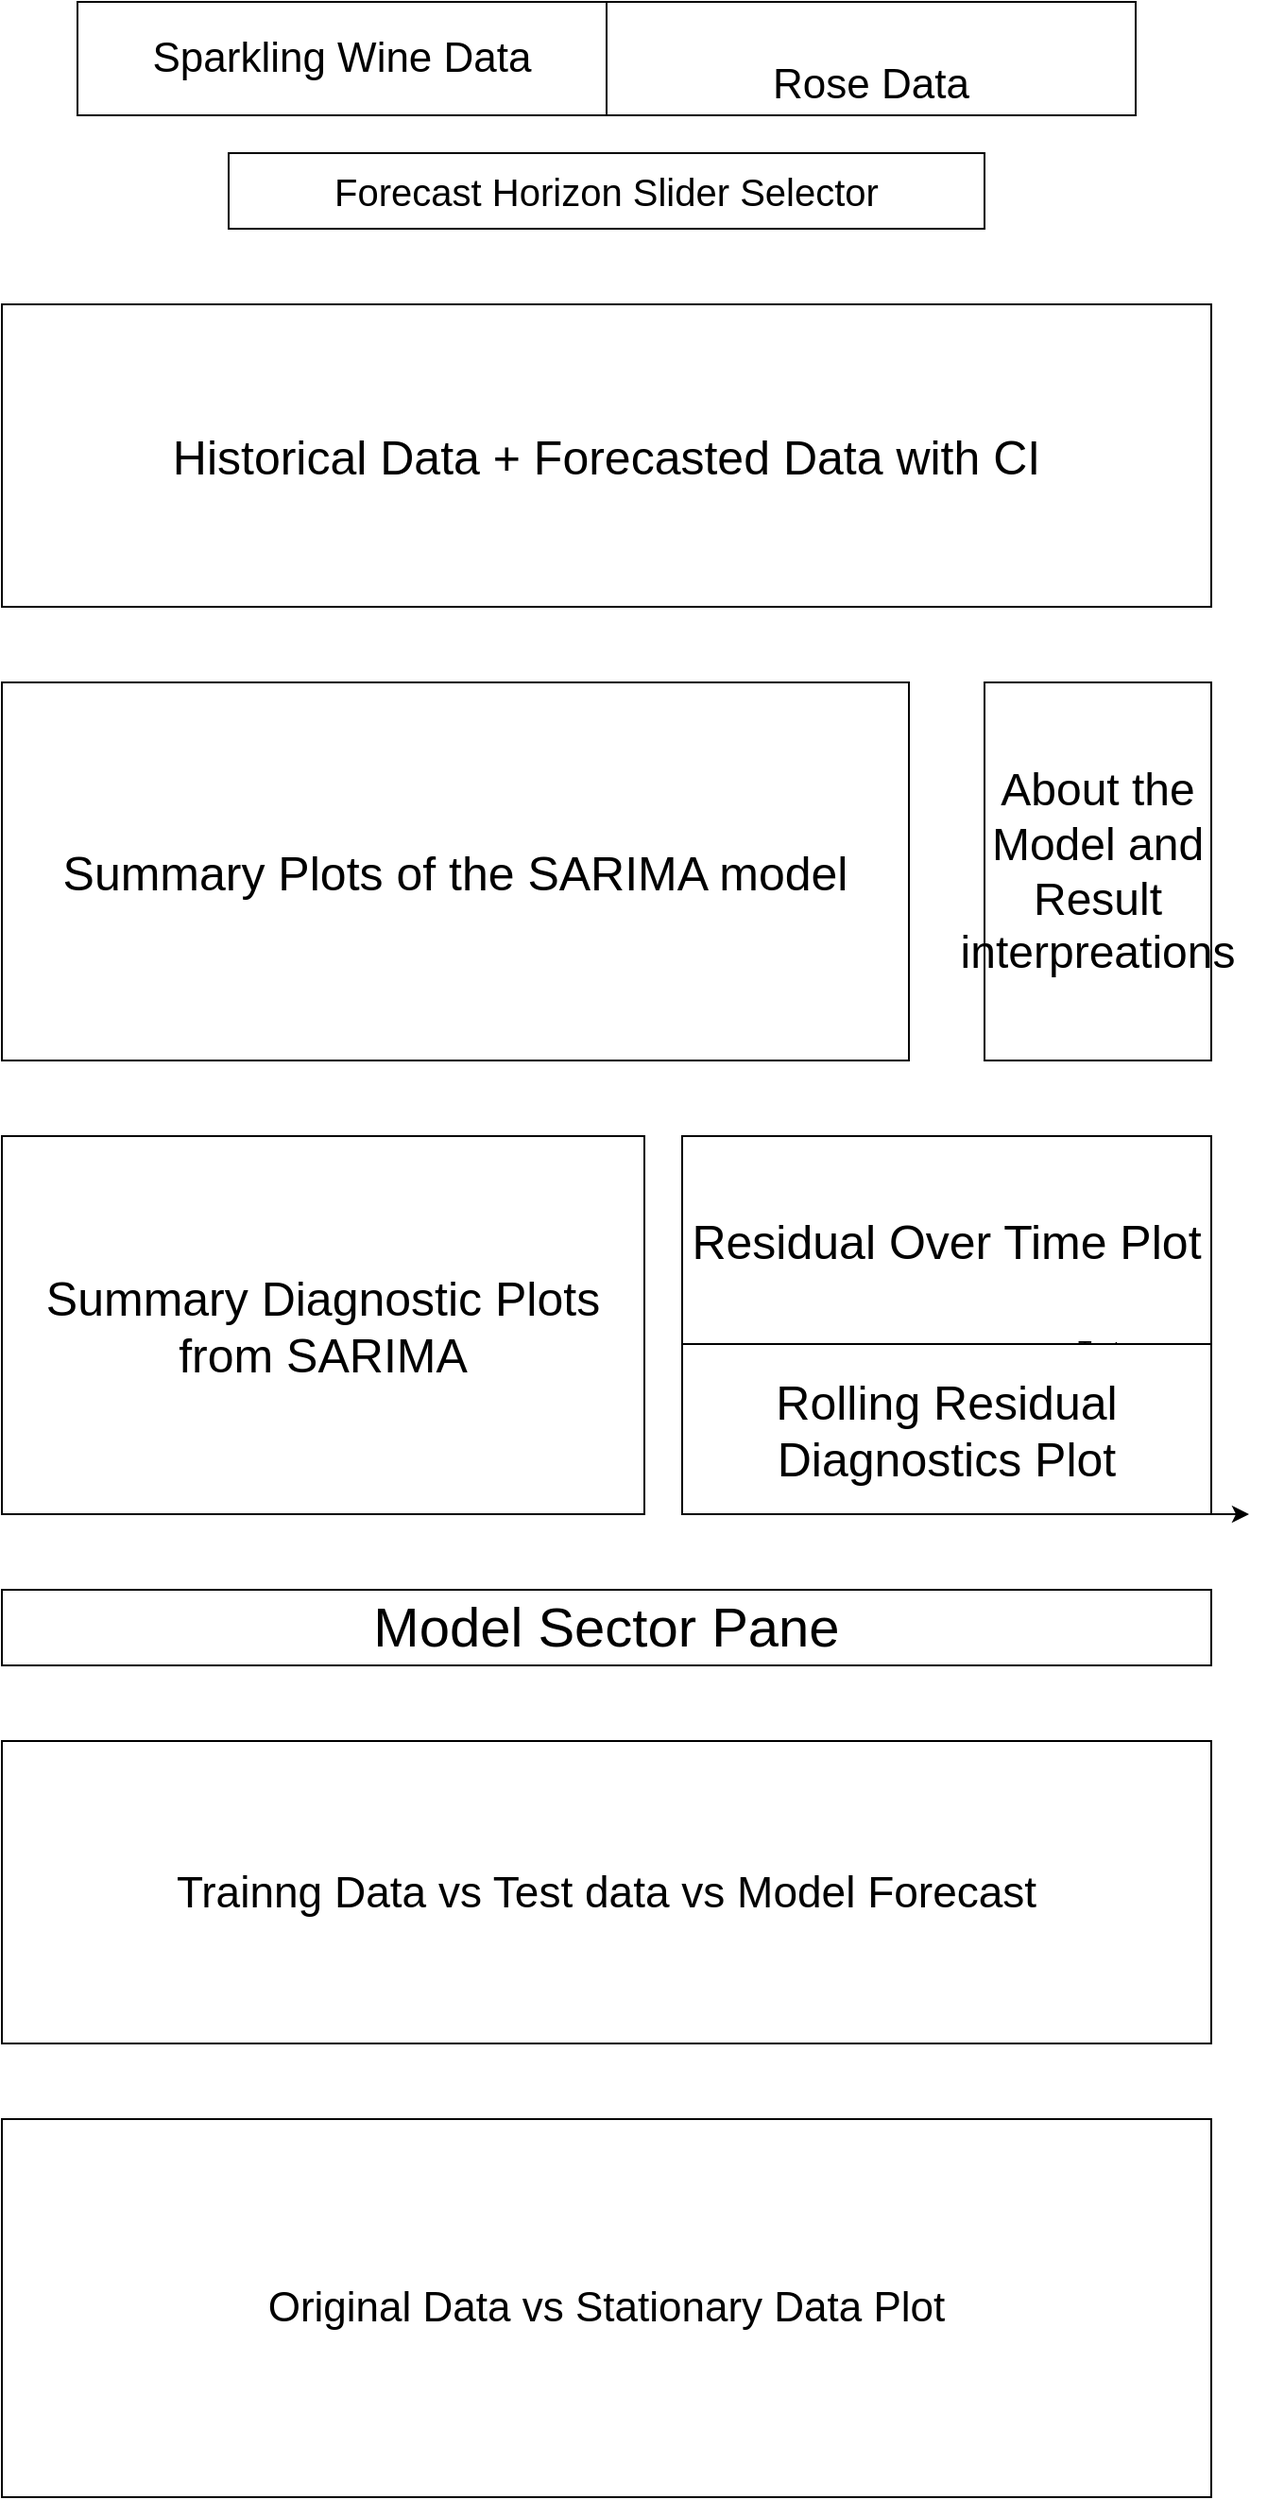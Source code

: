 <mxfile version="26.2.12">
  <diagram name="Page-1" id="eXMW50_a6_TtAfHFuQqr">
    <mxGraphModel dx="840" dy="2330" grid="1" gridSize="10" guides="1" tooltips="1" connect="1" arrows="1" fold="1" page="1" pageScale="1" pageWidth="850" pageHeight="1400" math="0" shadow="0">
      <root>
        <mxCell id="0" />
        <mxCell id="1" parent="0" />
        <mxCell id="8cVub68EsbET4ltTRfXx-1" value="&lt;font style=&quot;font-size: 22px;&quot;&gt;Sparkling Wine Data&lt;/font&gt;" style="rounded=0;whiteSpace=wrap;html=1;" parent="1" vertex="1">
          <mxGeometry x="160" y="40" width="280" height="60" as="geometry" />
        </mxCell>
        <mxCell id="8cVub68EsbET4ltTRfXx-2" value="&lt;div&gt;&lt;font style=&quot;font-size: 22px;&quot;&gt;&lt;br&gt;&lt;/font&gt;&lt;/div&gt;&lt;div&gt;&lt;font style=&quot;font-size: 22px;&quot;&gt;Rose Data&lt;/font&gt;&lt;/div&gt;" style="rounded=0;whiteSpace=wrap;html=1;" parent="1" vertex="1">
          <mxGeometry x="440" y="40" width="280" height="60" as="geometry" />
        </mxCell>
        <mxCell id="8cVub68EsbET4ltTRfXx-3" value="&lt;font style=&quot;font-size: 20px;&quot;&gt;Forecast Horizon Slider Selector&lt;/font&gt;" style="rounded=0;whiteSpace=wrap;html=1;" parent="1" vertex="1">
          <mxGeometry x="240" y="120" width="400" height="40" as="geometry" />
        </mxCell>
        <mxCell id="8cVub68EsbET4ltTRfXx-6" value="&lt;font style=&quot;font-size: 25px;&quot;&gt;Historical Data + Forecasted Data with CI&lt;/font&gt;" style="rounded=0;whiteSpace=wrap;html=1;" parent="1" vertex="1">
          <mxGeometry x="120" y="200" width="640" height="160" as="geometry" />
        </mxCell>
        <mxCell id="8cVub68EsbET4ltTRfXx-7" value="&lt;font style=&quot;font-size: 25px;&quot;&gt;Summary Plots of the SARIMA model&lt;/font&gt;" style="rounded=0;whiteSpace=wrap;html=1;" parent="1" vertex="1">
          <mxGeometry x="120" y="400" width="480" height="200" as="geometry" />
        </mxCell>
        <mxCell id="8cVub68EsbET4ltTRfXx-8" value="&lt;font style=&quot;font-size: 23px;&quot;&gt;Trainng Data vs Test data vs Model Forecast&lt;/font&gt;" style="rounded=0;whiteSpace=wrap;html=1;" parent="1" vertex="1">
          <mxGeometry x="120" y="960" width="640" height="160" as="geometry" />
        </mxCell>
        <mxCell id="8cVub68EsbET4ltTRfXx-9" value="&lt;font style=&quot;font-size: 29px;&quot;&gt;Model Sector Pane&lt;/font&gt;" style="rounded=0;whiteSpace=wrap;html=1;" parent="1" vertex="1">
          <mxGeometry x="120" y="880" width="640" height="40" as="geometry" />
        </mxCell>
        <mxCell id="8cVub68EsbET4ltTRfXx-10" value="&lt;font style=&quot;font-size: 22px;&quot;&gt;Original Data vs Stationary Data Plot&lt;/font&gt;" style="rounded=0;whiteSpace=wrap;html=1;" parent="1" vertex="1">
          <mxGeometry x="120" y="1160" width="640" height="200" as="geometry" />
        </mxCell>
        <mxCell id="8cVub68EsbET4ltTRfXx-11" value="&lt;font style=&quot;font-size: 25px;&quot;&gt;Summary Diagnostic Plots from SARIMA&lt;/font&gt;" style="rounded=0;whiteSpace=wrap;html=1;" parent="1" vertex="1">
          <mxGeometry x="120" y="640" width="340" height="200" as="geometry" />
        </mxCell>
        <mxCell id="8cVub68EsbET4ltTRfXx-12" value="&lt;font style=&quot;font-size: 24px;&quot;&gt;About the Model and Result interpreations&lt;/font&gt;" style="rounded=0;whiteSpace=wrap;html=1;" parent="1" vertex="1">
          <mxGeometry x="640" y="400" width="120" height="200" as="geometry" />
        </mxCell>
        <mxCell id="sLLL6k1wFM2Ot3FtZrkO-1" value="&lt;font style=&quot;font-size: 25px;&quot;&gt;Residual Over Time Plot&lt;/font&gt;" style="rounded=0;whiteSpace=wrap;html=1;" vertex="1" parent="1">
          <mxGeometry x="480" y="640" width="280" height="110" as="geometry" />
        </mxCell>
        <mxCell id="sLLL6k1wFM2Ot3FtZrkO-2" value="Text" style="text;html=1;align=center;verticalAlign=middle;resizable=0;points=[];autosize=1;strokeColor=none;fillColor=none;" vertex="1" parent="1">
          <mxGeometry x="675" y="738" width="50" height="30" as="geometry" />
        </mxCell>
        <mxCell id="sLLL6k1wFM2Ot3FtZrkO-4" style="edgeStyle=orthogonalEdgeStyle;rounded=0;orthogonalLoop=1;jettySize=auto;html=1;exitX=1;exitY=1;exitDx=0;exitDy=0;" edge="1" parent="1" source="sLLL6k1wFM2Ot3FtZrkO-3">
          <mxGeometry relative="1" as="geometry">
            <mxPoint x="780" y="840" as="targetPoint" />
          </mxGeometry>
        </mxCell>
        <mxCell id="sLLL6k1wFM2Ot3FtZrkO-3" value="&lt;font style=&quot;font-size: 25px;&quot;&gt;Rolling Residual Diagnostics Plot&lt;/font&gt;" style="rounded=0;whiteSpace=wrap;html=1;" vertex="1" parent="1">
          <mxGeometry x="480" y="750" width="280" height="90" as="geometry" />
        </mxCell>
      </root>
    </mxGraphModel>
  </diagram>
</mxfile>
